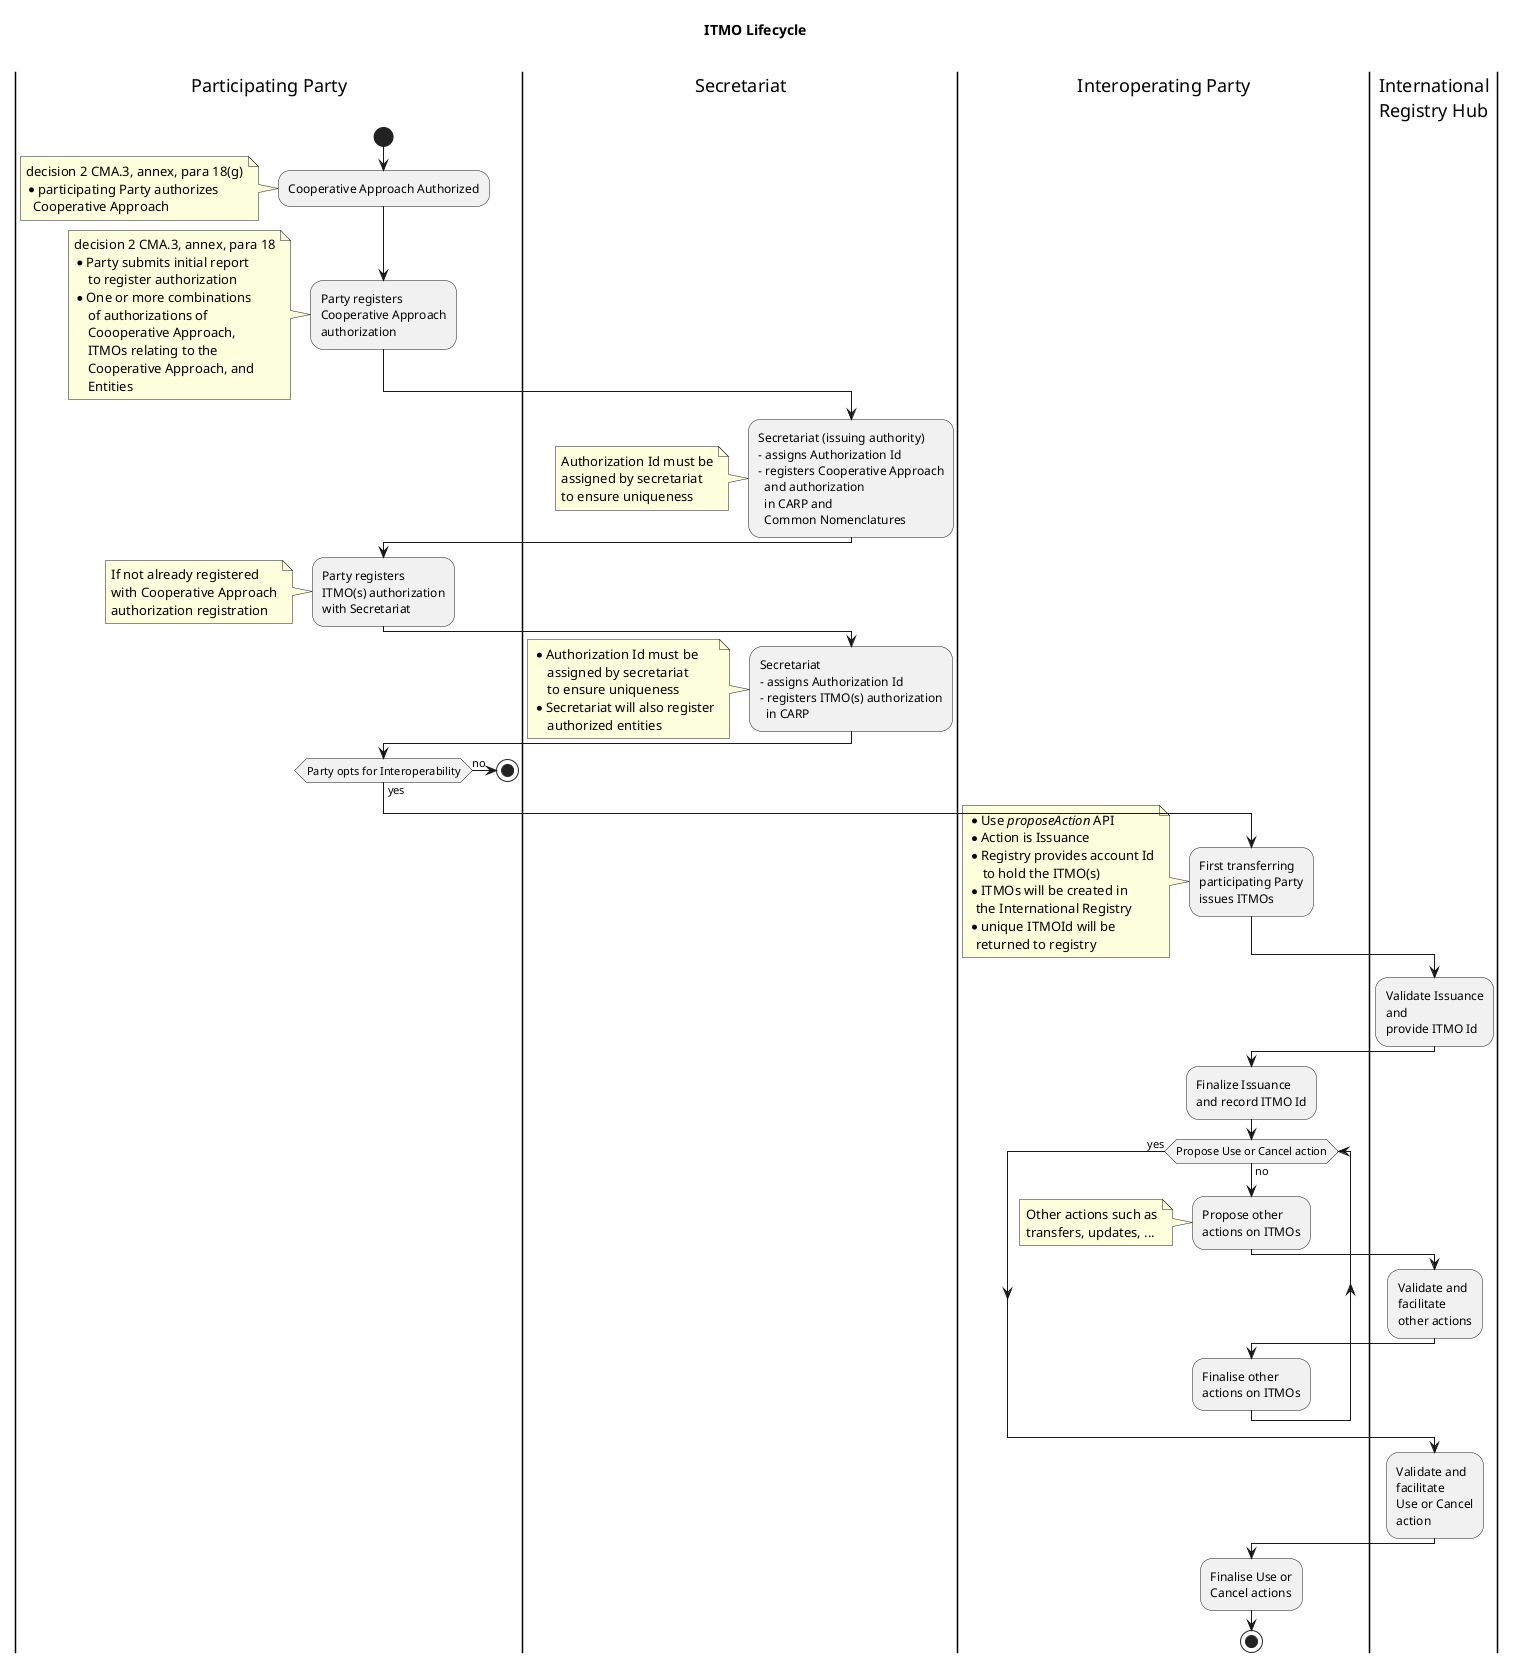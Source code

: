 @startuml

title ITMO Lifecycle \n
|Participating Party|

start


    :Cooperative Approach Authorized;
      note left
        decision 2 CMA.3, annex, para 18(g)
        * participating Party authorizes
          Cooperative Approach
      end note
  
    :Party registers
    Cooperative Approach
    authorization;
      note left
        decision 2 CMA.3, annex, para 18
        * Party submits initial report
            to register authorization
        * One or more combinations
            of authorizations of
            Coooperative Approach,
            ITMOs relating to the
            Cooperative Approach, and
            Entities
      end note
    |Secretariat|
    :Secretariat (issuing authority)
    - assigns Authorization Id
    - registers Cooperative Approach
      and authorization
      in CARP and 
      Common Nomenclatures;
      note left
        Authorization Id must be
        assigned by secretariat
        to ensure uniqueness
      end note
    |Participating Party|
    :Party registers 
    ITMO(s) authorization
    with Secretariat;
      note left
          If not already registered
          with Cooperative Approach
          authorization registration
      end note

    |Secretariat|
    :Secretariat
    - assigns Authorization Id
    - registers ITMO(s) authorization
      in CARP;
      note left
        * Authorization Id must be
            assigned by secretariat
            to ensure uniqueness
        * Secretariat will also register 
            authorized entities
      end note

    |Participating Party|
    if (Party opts for Interoperability) then (yes)
  
      |Interoperating Party|
      :First transferring\nparticipating Party\nissues ITMOs;
        note left
        * Use //proposeAction// API
        * Action is Issuance
        * Registry provides account Id
            to hold the ITMO(s)
        * ITMOs will be created in
          the International Registry
        * unique ITMOId will be
          returned to registry
        end note
      |International\nRegistry Hub|
      :Validate Issuance
      and
      provide ITMO Id;

      |Interoperating Party|
      :Finalize Issuance
      and record ITMO Id;
    else (no)
      |Participating Party|
      stop
    
  endif

|Interoperating Party|


  while (Propose Use or Cancel action) is (no)
  
    :Propose other
    actions on ITMOs;
      note left
      Other actions such as
      transfers, updates, ...
      end note
    |International\nRegistry Hub|
    :Validate and
    facilitate
    other actions;
    |Interoperating Party|
    :Finalise other
    actions on ITMOs;
  endwhile (yes)
    |International\nRegistry Hub|
    :Validate and
    facilitate
    Use or Cancel
    action;
    |Interoperating Party|
    :Finalise Use or
    Cancel actions;
    stop

@enduml
